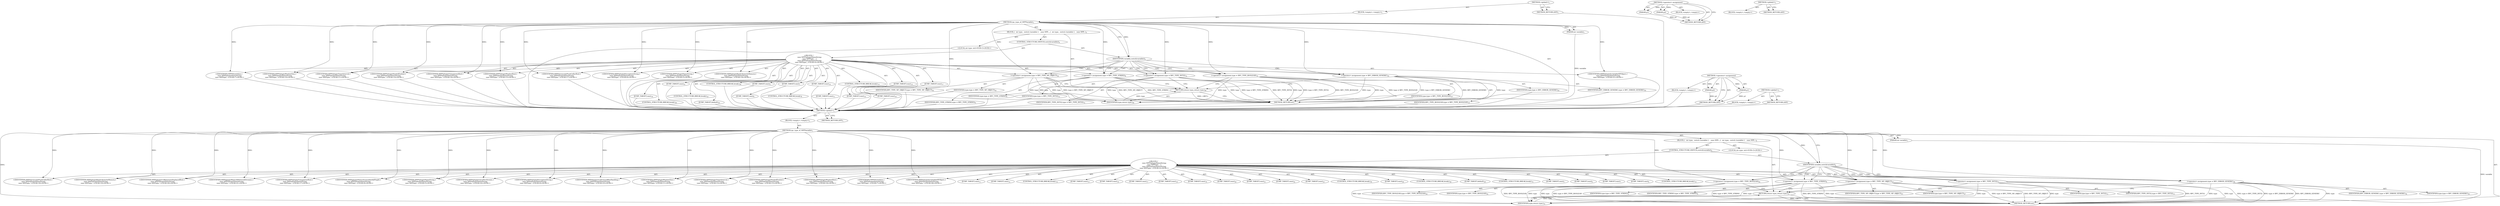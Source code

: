 digraph "&lt;global&gt;" {
vulnerable_6 [label=<(METHOD,&lt;global&gt;)<SUB>1</SUB>>];
vulnerable_7 [label=<(BLOCK,&lt;empty&gt;,&lt;empty&gt;)<SUB>1</SUB>>];
vulnerable_8 [label=<(METHOD,rpc_type_of_NPPVariable)<SUB>1</SUB>>];
vulnerable_9 [label=<(PARAM,int variable)<SUB>1</SUB>>];
vulnerable_10 [label=<(BLOCK,{
  int type;
  switch (variable) {
   case NPP...,{
  int type;
  switch (variable) {
   case NPP...)<SUB>2</SUB>>];
vulnerable_11 [label="<(LOCAL,int type: int)<SUB>3</SUB>>"];
vulnerable_12 [label=<(CONTROL_STRUCTURE,SWITCH,switch(variable))<SUB>4</SUB>>];
vulnerable_13 [label=<(IDENTIFIER,variable,switch(variable))<SUB>4</SUB>>];
vulnerable_14 [label="<(BLOCK,{
   case NPPVpluginNameString:
   case NPPVplu...,{
   case NPPVpluginNameString:
   case NPPVplu...)<SUB>4</SUB>>"];
vulnerable_15 [label=<(JUMP_TARGET,case)<SUB>5</SUB>>];
vulnerable_16 [label="<(IDENTIFIER,NPPVpluginNameString,{
   case NPPVpluginNameString:
   case NPPVplu...)<SUB>5</SUB>>"];
vulnerable_17 [label=<(JUMP_TARGET,case)<SUB>6</SUB>>];
vulnerable_18 [label="<(IDENTIFIER,NPPVpluginDescriptionString,{
   case NPPVpluginNameString:
   case NPPVplu...)<SUB>6</SUB>>"];
vulnerable_19 [label=<(JUMP_TARGET,case)<SUB>7</SUB>>];
vulnerable_20 [label="<(IDENTIFIER,NPPVformValue,{
   case NPPVpluginNameString:
   case NPPVplu...)<SUB>7</SUB>>"];
vulnerable_21 [label=<(&lt;operator&gt;.assignment,type = RPC_TYPE_STRING)<SUB>8</SUB>>];
vulnerable_22 [label=<(IDENTIFIER,type,type = RPC_TYPE_STRING)<SUB>8</SUB>>];
vulnerable_23 [label=<(IDENTIFIER,RPC_TYPE_STRING,type = RPC_TYPE_STRING)<SUB>8</SUB>>];
vulnerable_24 [label=<(CONTROL_STRUCTURE,BREAK,break;)<SUB>9</SUB>>];
vulnerable_25 [label=<(JUMP_TARGET,case)<SUB>10</SUB>>];
vulnerable_26 [label="<(IDENTIFIER,NPPVpluginWindowSize,{
   case NPPVpluginNameString:
   case NPPVplu...)<SUB>10</SUB>>"];
vulnerable_27 [label=<(JUMP_TARGET,case)<SUB>11</SUB>>];
vulnerable_28 [label="<(IDENTIFIER,NPPVpluginTimerInterval,{
   case NPPVpluginNameString:
   case NPPVplu...)<SUB>11</SUB>>"];
vulnerable_29 [label=<(&lt;operator&gt;.assignment,type = RPC_TYPE_INT32)<SUB>12</SUB>>];
vulnerable_30 [label=<(IDENTIFIER,type,type = RPC_TYPE_INT32)<SUB>12</SUB>>];
vulnerable_31 [label=<(IDENTIFIER,RPC_TYPE_INT32,type = RPC_TYPE_INT32)<SUB>12</SUB>>];
vulnerable_32 [label=<(CONTROL_STRUCTURE,BREAK,break;)<SUB>13</SUB>>];
vulnerable_33 [label=<(JUMP_TARGET,case)<SUB>14</SUB>>];
vulnerable_34 [label="<(IDENTIFIER,NPPVpluginNeedsXEmbed,{
   case NPPVpluginNameString:
   case NPPVplu...)<SUB>14</SUB>>"];
vulnerable_35 [label=<(JUMP_TARGET,case)<SUB>15</SUB>>];
vulnerable_36 [label="<(IDENTIFIER,NPPVpluginWindowBool,{
   case NPPVpluginNameString:
   case NPPVplu...)<SUB>15</SUB>>"];
vulnerable_37 [label=<(JUMP_TARGET,case)<SUB>16</SUB>>];
vulnerable_38 [label="<(IDENTIFIER,NPPVpluginTransparentBool,{
   case NPPVpluginNameString:
   case NPPVplu...)<SUB>16</SUB>>"];
vulnerable_39 [label=<(JUMP_TARGET,case)<SUB>17</SUB>>];
vulnerable_40 [label="<(IDENTIFIER,NPPVjavascriptPushCallerBool,{
   case NPPVpluginNameString:
   case NPPVplu...)<SUB>17</SUB>>"];
vulnerable_41 [label=<(JUMP_TARGET,case)<SUB>18</SUB>>];
vulnerable_42 [label="<(IDENTIFIER,NPPVpluginKeepLibraryInMemory,{
   case NPPVpluginNameString:
   case NPPVplu...)<SUB>18</SUB>>"];
vulnerable_43 [label=<(&lt;operator&gt;.assignment,type = RPC_TYPE_BOOLEAN)<SUB>19</SUB>>];
vulnerable_44 [label=<(IDENTIFIER,type,type = RPC_TYPE_BOOLEAN)<SUB>19</SUB>>];
vulnerable_45 [label=<(IDENTIFIER,RPC_TYPE_BOOLEAN,type = RPC_TYPE_BOOLEAN)<SUB>19</SUB>>];
vulnerable_46 [label=<(CONTROL_STRUCTURE,BREAK,break;)<SUB>20</SUB>>];
vulnerable_47 [label=<(JUMP_TARGET,case)<SUB>21</SUB>>];
vulnerable_48 [label="<(IDENTIFIER,NPPVpluginScriptableNPObject,{
   case NPPVpluginNameString:
   case NPPVplu...)<SUB>21</SUB>>"];
vulnerable_49 [label=<(&lt;operator&gt;.assignment,type = RPC_TYPE_NP_OBJECT)<SUB>22</SUB>>];
vulnerable_50 [label=<(IDENTIFIER,type,type = RPC_TYPE_NP_OBJECT)<SUB>22</SUB>>];
vulnerable_51 [label=<(IDENTIFIER,RPC_TYPE_NP_OBJECT,type = RPC_TYPE_NP_OBJECT)<SUB>22</SUB>>];
vulnerable_52 [label=<(CONTROL_STRUCTURE,BREAK,break;)<SUB>23</SUB>>];
vulnerable_53 [label=<(JUMP_TARGET,default)<SUB>24</SUB>>];
vulnerable_54 [label=<(&lt;operator&gt;.assignment,type = RPC_ERROR_GENERIC)<SUB>25</SUB>>];
vulnerable_55 [label=<(IDENTIFIER,type,type = RPC_ERROR_GENERIC)<SUB>25</SUB>>];
vulnerable_56 [label=<(IDENTIFIER,RPC_ERROR_GENERIC,type = RPC_ERROR_GENERIC)<SUB>25</SUB>>];
vulnerable_57 [label=<(CONTROL_STRUCTURE,BREAK,break;)<SUB>26</SUB>>];
vulnerable_58 [label=<(RETURN,return type;,return type;)<SUB>28</SUB>>];
vulnerable_59 [label=<(IDENTIFIER,type,return type;)<SUB>28</SUB>>];
vulnerable_60 [label=<(METHOD_RETURN,int)<SUB>1</SUB>>];
vulnerable_62 [label=<(METHOD_RETURN,ANY)<SUB>1</SUB>>];
vulnerable_77 [label=<(METHOD,&lt;operator&gt;.assignment)>];
vulnerable_78 [label=<(PARAM,p1)>];
vulnerable_79 [label=<(PARAM,p2)>];
vulnerable_80 [label=<(BLOCK,&lt;empty&gt;,&lt;empty&gt;)>];
vulnerable_81 [label=<(METHOD_RETURN,ANY)>];
vulnerable_71 [label=<(METHOD,&lt;global&gt;)<SUB>1</SUB>>];
vulnerable_72 [label=<(BLOCK,&lt;empty&gt;,&lt;empty&gt;)>];
vulnerable_73 [label=<(METHOD_RETURN,ANY)>];
fixed_6 [label=<(METHOD,&lt;global&gt;)<SUB>1</SUB>>];
fixed_7 [label=<(BLOCK,&lt;empty&gt;,&lt;empty&gt;)<SUB>1</SUB>>];
fixed_8 [label=<(METHOD,rpc_type_of_NPPVariable)<SUB>1</SUB>>];
fixed_9 [label=<(PARAM,int variable)<SUB>1</SUB>>];
fixed_10 [label=<(BLOCK,{
  int type;
  switch (variable) {
   case NPP...,{
  int type;
  switch (variable) {
   case NPP...)<SUB>2</SUB>>];
fixed_11 [label="<(LOCAL,int type: int)<SUB>3</SUB>>"];
fixed_12 [label=<(CONTROL_STRUCTURE,SWITCH,switch(variable))<SUB>4</SUB>>];
fixed_13 [label=<(IDENTIFIER,variable,switch(variable))<SUB>4</SUB>>];
fixed_14 [label="<(BLOCK,{
   case NPPVpluginNameString:
   case NPPVplu...,{
   case NPPVpluginNameString:
   case NPPVplu...)<SUB>4</SUB>>"];
fixed_15 [label=<(JUMP_TARGET,case)<SUB>5</SUB>>];
fixed_16 [label="<(IDENTIFIER,NPPVpluginNameString,{
   case NPPVpluginNameString:
   case NPPVplu...)<SUB>5</SUB>>"];
fixed_17 [label=<(JUMP_TARGET,case)<SUB>6</SUB>>];
fixed_18 [label="<(IDENTIFIER,NPPVpluginDescriptionString,{
   case NPPVpluginNameString:
   case NPPVplu...)<SUB>6</SUB>>"];
fixed_19 [label=<(JUMP_TARGET,case)<SUB>7</SUB>>];
fixed_20 [label="<(IDENTIFIER,NPPVformValue,{
   case NPPVpluginNameString:
   case NPPVplu...)<SUB>7</SUB>>"];
fixed_21 [label=<(JUMP_TARGET,case)<SUB>8</SUB>>];
fixed_22 [label="<(IDENTIFIER,NPPVpluginNativeAccessibleAtkPlugId,{
   case NPPVpluginNameString:
   case NPPVplu...)<SUB>8</SUB>>"];
fixed_23 [label=<(&lt;operator&gt;.assignment,type = RPC_TYPE_STRING)<SUB>9</SUB>>];
fixed_24 [label=<(IDENTIFIER,type,type = RPC_TYPE_STRING)<SUB>9</SUB>>];
fixed_25 [label=<(IDENTIFIER,RPC_TYPE_STRING,type = RPC_TYPE_STRING)<SUB>9</SUB>>];
fixed_26 [label=<(CONTROL_STRUCTURE,BREAK,break;)<SUB>10</SUB>>];
fixed_27 [label=<(JUMP_TARGET,case)<SUB>11</SUB>>];
fixed_28 [label="<(IDENTIFIER,NPPVpluginWindowSize,{
   case NPPVpluginNameString:
   case NPPVplu...)<SUB>11</SUB>>"];
fixed_29 [label=<(JUMP_TARGET,case)<SUB>12</SUB>>];
fixed_30 [label="<(IDENTIFIER,NPPVpluginTimerInterval,{
   case NPPVpluginNameString:
   case NPPVplu...)<SUB>12</SUB>>"];
fixed_31 [label=<(&lt;operator&gt;.assignment,type = RPC_TYPE_INT32)<SUB>13</SUB>>];
fixed_32 [label=<(IDENTIFIER,type,type = RPC_TYPE_INT32)<SUB>13</SUB>>];
fixed_33 [label=<(IDENTIFIER,RPC_TYPE_INT32,type = RPC_TYPE_INT32)<SUB>13</SUB>>];
fixed_34 [label=<(CONTROL_STRUCTURE,BREAK,break;)<SUB>14</SUB>>];
fixed_35 [label=<(JUMP_TARGET,case)<SUB>15</SUB>>];
fixed_36 [label="<(IDENTIFIER,NPPVpluginNeedsXEmbed,{
   case NPPVpluginNameString:
   case NPPVplu...)<SUB>15</SUB>>"];
fixed_37 [label=<(JUMP_TARGET,case)<SUB>16</SUB>>];
fixed_38 [label="<(IDENTIFIER,NPPVpluginWindowBool,{
   case NPPVpluginNameString:
   case NPPVplu...)<SUB>16</SUB>>"];
fixed_39 [label=<(JUMP_TARGET,case)<SUB>17</SUB>>];
fixed_40 [label="<(IDENTIFIER,NPPVpluginTransparentBool,{
   case NPPVpluginNameString:
   case NPPVplu...)<SUB>17</SUB>>"];
fixed_41 [label=<(JUMP_TARGET,case)<SUB>18</SUB>>];
fixed_42 [label="<(IDENTIFIER,NPPVjavascriptPushCallerBool,{
   case NPPVpluginNameString:
   case NPPVplu...)<SUB>18</SUB>>"];
fixed_43 [label=<(JUMP_TARGET,case)<SUB>19</SUB>>];
fixed_44 [label="<(IDENTIFIER,NPPVpluginKeepLibraryInMemory,{
   case NPPVpluginNameString:
   case NPPVplu...)<SUB>19</SUB>>"];
fixed_45 [label=<(JUMP_TARGET,case)<SUB>20</SUB>>];
fixed_46 [label="<(IDENTIFIER,NPPVpluginUrlRequestsDisplayedBool,{
   case NPPVpluginNameString:
   case NPPVplu...)<SUB>20</SUB>>"];
fixed_47 [label=<(JUMP_TARGET,case)<SUB>21</SUB>>];
fixed_48 [label="<(IDENTIFIER,NPPVpluginWantsAllNetworkStreams,{
   case NPPVpluginNameString:
   case NPPVplu...)<SUB>21</SUB>>"];
fixed_49 [label=<(JUMP_TARGET,case)<SUB>22</SUB>>];
fixed_50 [label="<(IDENTIFIER,NPPVpluginCancelSrcStream,{
   case NPPVpluginNameString:
   case NPPVplu...)<SUB>22</SUB>>"];
fixed_51 [label=<(JUMP_TARGET,case)<SUB>23</SUB>>];
fixed_52 [label="<(IDENTIFIER,NPPVSupportsAdvancedKeyHandling,{
   case NPPVpluginNameString:
   case NPPVplu...)<SUB>23</SUB>>"];
fixed_53 [label=<(&lt;operator&gt;.assignment,type = RPC_TYPE_BOOLEAN)<SUB>24</SUB>>];
fixed_54 [label=<(IDENTIFIER,type,type = RPC_TYPE_BOOLEAN)<SUB>24</SUB>>];
fixed_55 [label=<(IDENTIFIER,RPC_TYPE_BOOLEAN,type = RPC_TYPE_BOOLEAN)<SUB>24</SUB>>];
fixed_56 [label=<(CONTROL_STRUCTURE,BREAK,break;)<SUB>25</SUB>>];
fixed_57 [label=<(JUMP_TARGET,case)<SUB>26</SUB>>];
fixed_58 [label="<(IDENTIFIER,NPPVpluginScriptableNPObject,{
   case NPPVpluginNameString:
   case NPPVplu...)<SUB>26</SUB>>"];
fixed_59 [label=<(&lt;operator&gt;.assignment,type = RPC_TYPE_NP_OBJECT)<SUB>27</SUB>>];
fixed_60 [label=<(IDENTIFIER,type,type = RPC_TYPE_NP_OBJECT)<SUB>27</SUB>>];
fixed_61 [label=<(IDENTIFIER,RPC_TYPE_NP_OBJECT,type = RPC_TYPE_NP_OBJECT)<SUB>27</SUB>>];
fixed_62 [label=<(CONTROL_STRUCTURE,BREAK,break;)<SUB>28</SUB>>];
fixed_63 [label=<(JUMP_TARGET,default)<SUB>29</SUB>>];
fixed_64 [label=<(&lt;operator&gt;.assignment,type = RPC_ERROR_GENERIC)<SUB>30</SUB>>];
fixed_65 [label=<(IDENTIFIER,type,type = RPC_ERROR_GENERIC)<SUB>30</SUB>>];
fixed_66 [label=<(IDENTIFIER,RPC_ERROR_GENERIC,type = RPC_ERROR_GENERIC)<SUB>30</SUB>>];
fixed_67 [label=<(CONTROL_STRUCTURE,BREAK,break;)<SUB>31</SUB>>];
fixed_68 [label=<(RETURN,return type;,return type;)<SUB>33</SUB>>];
fixed_69 [label=<(IDENTIFIER,type,return type;)<SUB>33</SUB>>];
fixed_70 [label=<(METHOD_RETURN,int)<SUB>1</SUB>>];
fixed_72 [label=<(METHOD_RETURN,ANY)<SUB>1</SUB>>];
fixed_87 [label=<(METHOD,&lt;operator&gt;.assignment)>];
fixed_88 [label=<(PARAM,p1)>];
fixed_89 [label=<(PARAM,p2)>];
fixed_90 [label=<(BLOCK,&lt;empty&gt;,&lt;empty&gt;)>];
fixed_91 [label=<(METHOD_RETURN,ANY)>];
fixed_81 [label=<(METHOD,&lt;global&gt;)<SUB>1</SUB>>];
fixed_82 [label=<(BLOCK,&lt;empty&gt;,&lt;empty&gt;)>];
fixed_83 [label=<(METHOD_RETURN,ANY)>];
vulnerable_6 -> vulnerable_7  [key=0, label="AST: "];
vulnerable_6 -> vulnerable_62  [key=0, label="AST: "];
vulnerable_6 -> vulnerable_62  [key=1, label="CFG: "];
vulnerable_7 -> vulnerable_8  [key=0, label="AST: "];
vulnerable_8 -> vulnerable_9  [key=0, label="AST: "];
vulnerable_8 -> vulnerable_9  [key=1, label="DDG: "];
vulnerable_8 -> vulnerable_10  [key=0, label="AST: "];
vulnerable_8 -> vulnerable_60  [key=0, label="AST: "];
vulnerable_8 -> vulnerable_13  [key=0, label="CFG: "];
vulnerable_8 -> vulnerable_13  [key=1, label="DDG: "];
vulnerable_8 -> vulnerable_59  [key=0, label="DDG: "];
vulnerable_8 -> vulnerable_16  [key=0, label="DDG: "];
vulnerable_8 -> vulnerable_18  [key=0, label="DDG: "];
vulnerable_8 -> vulnerable_20  [key=0, label="DDG: "];
vulnerable_8 -> vulnerable_21  [key=0, label="DDG: "];
vulnerable_8 -> vulnerable_26  [key=0, label="DDG: "];
vulnerable_8 -> vulnerable_28  [key=0, label="DDG: "];
vulnerable_8 -> vulnerable_29  [key=0, label="DDG: "];
vulnerable_8 -> vulnerable_34  [key=0, label="DDG: "];
vulnerable_8 -> vulnerable_36  [key=0, label="DDG: "];
vulnerable_8 -> vulnerable_38  [key=0, label="DDG: "];
vulnerable_8 -> vulnerable_40  [key=0, label="DDG: "];
vulnerable_8 -> vulnerable_42  [key=0, label="DDG: "];
vulnerable_8 -> vulnerable_43  [key=0, label="DDG: "];
vulnerable_8 -> vulnerable_48  [key=0, label="DDG: "];
vulnerable_8 -> vulnerable_49  [key=0, label="DDG: "];
vulnerable_8 -> vulnerable_54  [key=0, label="DDG: "];
vulnerable_9 -> vulnerable_60  [key=0, label="DDG: variable"];
vulnerable_10 -> vulnerable_11  [key=0, label="AST: "];
vulnerable_10 -> vulnerable_12  [key=0, label="AST: "];
vulnerable_10 -> vulnerable_58  [key=0, label="AST: "];
vulnerable_11 -> fixed_6  [key=0];
vulnerable_12 -> vulnerable_13  [key=0, label="AST: "];
vulnerable_12 -> vulnerable_14  [key=0, label="AST: "];
vulnerable_13 -> vulnerable_21  [key=0, label="CFG: "];
vulnerable_13 -> vulnerable_21  [key=1, label="CDG: "];
vulnerable_13 -> vulnerable_29  [key=0, label="CFG: "];
vulnerable_13 -> vulnerable_29  [key=1, label="CDG: "];
vulnerable_13 -> vulnerable_43  [key=0, label="CFG: "];
vulnerable_13 -> vulnerable_43  [key=1, label="CDG: "];
vulnerable_13 -> vulnerable_49  [key=0, label="CFG: "];
vulnerable_13 -> vulnerable_49  [key=1, label="CDG: "];
vulnerable_13 -> vulnerable_54  [key=0, label="CFG: "];
vulnerable_13 -> vulnerable_54  [key=1, label="CDG: "];
vulnerable_14 -> vulnerable_15  [key=0, label="AST: "];
vulnerable_14 -> vulnerable_16  [key=0, label="AST: "];
vulnerable_14 -> vulnerable_17  [key=0, label="AST: "];
vulnerable_14 -> vulnerable_18  [key=0, label="AST: "];
vulnerable_14 -> vulnerable_19  [key=0, label="AST: "];
vulnerable_14 -> vulnerable_20  [key=0, label="AST: "];
vulnerable_14 -> vulnerable_21  [key=0, label="AST: "];
vulnerable_14 -> vulnerable_24  [key=0, label="AST: "];
vulnerable_14 -> vulnerable_25  [key=0, label="AST: "];
vulnerable_14 -> vulnerable_26  [key=0, label="AST: "];
vulnerable_14 -> vulnerable_27  [key=0, label="AST: "];
vulnerable_14 -> vulnerable_28  [key=0, label="AST: "];
vulnerable_14 -> vulnerable_29  [key=0, label="AST: "];
vulnerable_14 -> vulnerable_32  [key=0, label="AST: "];
vulnerable_14 -> vulnerable_33  [key=0, label="AST: "];
vulnerable_14 -> vulnerable_34  [key=0, label="AST: "];
vulnerable_14 -> vulnerable_35  [key=0, label="AST: "];
vulnerable_14 -> vulnerable_36  [key=0, label="AST: "];
vulnerable_14 -> vulnerable_37  [key=0, label="AST: "];
vulnerable_14 -> vulnerable_38  [key=0, label="AST: "];
vulnerable_14 -> vulnerable_39  [key=0, label="AST: "];
vulnerable_14 -> vulnerable_40  [key=0, label="AST: "];
vulnerable_14 -> vulnerable_41  [key=0, label="AST: "];
vulnerable_14 -> vulnerable_42  [key=0, label="AST: "];
vulnerable_14 -> vulnerable_43  [key=0, label="AST: "];
vulnerable_14 -> vulnerable_46  [key=0, label="AST: "];
vulnerable_14 -> vulnerable_47  [key=0, label="AST: "];
vulnerable_14 -> vulnerable_48  [key=0, label="AST: "];
vulnerable_14 -> vulnerable_49  [key=0, label="AST: "];
vulnerable_14 -> vulnerable_52  [key=0, label="AST: "];
vulnerable_14 -> vulnerable_53  [key=0, label="AST: "];
vulnerable_14 -> vulnerable_54  [key=0, label="AST: "];
vulnerable_14 -> vulnerable_57  [key=0, label="AST: "];
vulnerable_15 -> fixed_6  [key=0];
vulnerable_16 -> fixed_6  [key=0];
vulnerable_17 -> fixed_6  [key=0];
vulnerable_18 -> fixed_6  [key=0];
vulnerable_19 -> fixed_6  [key=0];
vulnerable_20 -> fixed_6  [key=0];
vulnerable_21 -> vulnerable_22  [key=0, label="AST: "];
vulnerable_21 -> vulnerable_23  [key=0, label="AST: "];
vulnerable_21 -> vulnerable_58  [key=0, label="CFG: "];
vulnerable_21 -> vulnerable_60  [key=0, label="DDG: type"];
vulnerable_21 -> vulnerable_60  [key=1, label="DDG: type = RPC_TYPE_STRING"];
vulnerable_21 -> vulnerable_60  [key=2, label="DDG: RPC_TYPE_STRING"];
vulnerable_21 -> vulnerable_59  [key=0, label="DDG: type"];
vulnerable_22 -> fixed_6  [key=0];
vulnerable_23 -> fixed_6  [key=0];
vulnerable_24 -> fixed_6  [key=0];
vulnerable_25 -> fixed_6  [key=0];
vulnerable_26 -> fixed_6  [key=0];
vulnerable_27 -> fixed_6  [key=0];
vulnerable_28 -> fixed_6  [key=0];
vulnerable_29 -> vulnerable_30  [key=0, label="AST: "];
vulnerable_29 -> vulnerable_31  [key=0, label="AST: "];
vulnerable_29 -> vulnerable_58  [key=0, label="CFG: "];
vulnerable_29 -> vulnerable_60  [key=0, label="DDG: type"];
vulnerable_29 -> vulnerable_60  [key=1, label="DDG: type = RPC_TYPE_INT32"];
vulnerable_29 -> vulnerable_60  [key=2, label="DDG: RPC_TYPE_INT32"];
vulnerable_29 -> vulnerable_59  [key=0, label="DDG: type"];
vulnerable_30 -> fixed_6  [key=0];
vulnerable_31 -> fixed_6  [key=0];
vulnerable_32 -> fixed_6  [key=0];
vulnerable_33 -> fixed_6  [key=0];
vulnerable_34 -> fixed_6  [key=0];
vulnerable_35 -> fixed_6  [key=0];
vulnerable_36 -> fixed_6  [key=0];
vulnerable_37 -> fixed_6  [key=0];
vulnerable_38 -> fixed_6  [key=0];
vulnerable_39 -> fixed_6  [key=0];
vulnerable_40 -> fixed_6  [key=0];
vulnerable_41 -> fixed_6  [key=0];
vulnerable_42 -> fixed_6  [key=0];
vulnerable_43 -> vulnerable_44  [key=0, label="AST: "];
vulnerable_43 -> vulnerable_45  [key=0, label="AST: "];
vulnerable_43 -> vulnerable_58  [key=0, label="CFG: "];
vulnerable_43 -> vulnerable_60  [key=0, label="DDG: type"];
vulnerable_43 -> vulnerable_60  [key=1, label="DDG: type = RPC_TYPE_BOOLEAN"];
vulnerable_43 -> vulnerable_60  [key=2, label="DDG: RPC_TYPE_BOOLEAN"];
vulnerable_43 -> vulnerable_59  [key=0, label="DDG: type"];
vulnerable_44 -> fixed_6  [key=0];
vulnerable_45 -> fixed_6  [key=0];
vulnerable_46 -> fixed_6  [key=0];
vulnerable_47 -> fixed_6  [key=0];
vulnerable_48 -> fixed_6  [key=0];
vulnerable_49 -> vulnerable_50  [key=0, label="AST: "];
vulnerable_49 -> vulnerable_51  [key=0, label="AST: "];
vulnerable_49 -> vulnerable_58  [key=0, label="CFG: "];
vulnerable_49 -> vulnerable_60  [key=0, label="DDG: type"];
vulnerable_49 -> vulnerable_60  [key=1, label="DDG: type = RPC_TYPE_NP_OBJECT"];
vulnerable_49 -> vulnerable_60  [key=2, label="DDG: RPC_TYPE_NP_OBJECT"];
vulnerable_49 -> vulnerable_59  [key=0, label="DDG: type"];
vulnerable_50 -> fixed_6  [key=0];
vulnerable_51 -> fixed_6  [key=0];
vulnerable_52 -> fixed_6  [key=0];
vulnerable_53 -> fixed_6  [key=0];
vulnerable_54 -> vulnerable_55  [key=0, label="AST: "];
vulnerable_54 -> vulnerable_56  [key=0, label="AST: "];
vulnerable_54 -> vulnerable_58  [key=0, label="CFG: "];
vulnerable_54 -> vulnerable_60  [key=0, label="DDG: type"];
vulnerable_54 -> vulnerable_60  [key=1, label="DDG: type = RPC_ERROR_GENERIC"];
vulnerable_54 -> vulnerable_60  [key=2, label="DDG: RPC_ERROR_GENERIC"];
vulnerable_54 -> vulnerable_59  [key=0, label="DDG: type"];
vulnerable_55 -> fixed_6  [key=0];
vulnerable_56 -> fixed_6  [key=0];
vulnerable_57 -> fixed_6  [key=0];
vulnerable_58 -> vulnerable_59  [key=0, label="AST: "];
vulnerable_58 -> vulnerable_60  [key=0, label="CFG: "];
vulnerable_58 -> vulnerable_60  [key=1, label="DDG: &lt;RET&gt;"];
vulnerable_59 -> vulnerable_58  [key=0, label="DDG: type"];
vulnerable_60 -> fixed_6  [key=0];
vulnerable_62 -> fixed_6  [key=0];
vulnerable_77 -> vulnerable_78  [key=0, label="AST: "];
vulnerable_77 -> vulnerable_78  [key=1, label="DDG: "];
vulnerable_77 -> vulnerable_80  [key=0, label="AST: "];
vulnerable_77 -> vulnerable_79  [key=0, label="AST: "];
vulnerable_77 -> vulnerable_79  [key=1, label="DDG: "];
vulnerable_77 -> vulnerable_81  [key=0, label="AST: "];
vulnerable_77 -> vulnerable_81  [key=1, label="CFG: "];
vulnerable_78 -> vulnerable_81  [key=0, label="DDG: p1"];
vulnerable_79 -> vulnerable_81  [key=0, label="DDG: p2"];
vulnerable_80 -> fixed_6  [key=0];
vulnerable_81 -> fixed_6  [key=0];
vulnerable_71 -> vulnerable_72  [key=0, label="AST: "];
vulnerable_71 -> vulnerable_73  [key=0, label="AST: "];
vulnerable_71 -> vulnerable_73  [key=1, label="CFG: "];
vulnerable_72 -> fixed_6  [key=0];
vulnerable_73 -> fixed_6  [key=0];
fixed_6 -> fixed_7  [key=0, label="AST: "];
fixed_6 -> fixed_72  [key=0, label="AST: "];
fixed_6 -> fixed_72  [key=1, label="CFG: "];
fixed_7 -> fixed_8  [key=0, label="AST: "];
fixed_8 -> fixed_9  [key=0, label="AST: "];
fixed_8 -> fixed_9  [key=1, label="DDG: "];
fixed_8 -> fixed_10  [key=0, label="AST: "];
fixed_8 -> fixed_70  [key=0, label="AST: "];
fixed_8 -> fixed_13  [key=0, label="CFG: "];
fixed_8 -> fixed_13  [key=1, label="DDG: "];
fixed_8 -> fixed_69  [key=0, label="DDG: "];
fixed_8 -> fixed_16  [key=0, label="DDG: "];
fixed_8 -> fixed_18  [key=0, label="DDG: "];
fixed_8 -> fixed_20  [key=0, label="DDG: "];
fixed_8 -> fixed_22  [key=0, label="DDG: "];
fixed_8 -> fixed_23  [key=0, label="DDG: "];
fixed_8 -> fixed_28  [key=0, label="DDG: "];
fixed_8 -> fixed_30  [key=0, label="DDG: "];
fixed_8 -> fixed_31  [key=0, label="DDG: "];
fixed_8 -> fixed_36  [key=0, label="DDG: "];
fixed_8 -> fixed_38  [key=0, label="DDG: "];
fixed_8 -> fixed_40  [key=0, label="DDG: "];
fixed_8 -> fixed_42  [key=0, label="DDG: "];
fixed_8 -> fixed_44  [key=0, label="DDG: "];
fixed_8 -> fixed_46  [key=0, label="DDG: "];
fixed_8 -> fixed_48  [key=0, label="DDG: "];
fixed_8 -> fixed_50  [key=0, label="DDG: "];
fixed_8 -> fixed_52  [key=0, label="DDG: "];
fixed_8 -> fixed_53  [key=0, label="DDG: "];
fixed_8 -> fixed_58  [key=0, label="DDG: "];
fixed_8 -> fixed_59  [key=0, label="DDG: "];
fixed_8 -> fixed_64  [key=0, label="DDG: "];
fixed_9 -> fixed_70  [key=0, label="DDG: variable"];
fixed_10 -> fixed_11  [key=0, label="AST: "];
fixed_10 -> fixed_12  [key=0, label="AST: "];
fixed_10 -> fixed_68  [key=0, label="AST: "];
fixed_12 -> fixed_13  [key=0, label="AST: "];
fixed_12 -> fixed_14  [key=0, label="AST: "];
fixed_13 -> fixed_23  [key=0, label="CFG: "];
fixed_13 -> fixed_23  [key=1, label="CDG: "];
fixed_13 -> fixed_31  [key=0, label="CFG: "];
fixed_13 -> fixed_31  [key=1, label="CDG: "];
fixed_13 -> fixed_53  [key=0, label="CFG: "];
fixed_13 -> fixed_53  [key=1, label="CDG: "];
fixed_13 -> fixed_59  [key=0, label="CFG: "];
fixed_13 -> fixed_59  [key=1, label="CDG: "];
fixed_13 -> fixed_64  [key=0, label="CFG: "];
fixed_13 -> fixed_64  [key=1, label="CDG: "];
fixed_14 -> fixed_15  [key=0, label="AST: "];
fixed_14 -> fixed_16  [key=0, label="AST: "];
fixed_14 -> fixed_17  [key=0, label="AST: "];
fixed_14 -> fixed_18  [key=0, label="AST: "];
fixed_14 -> fixed_19  [key=0, label="AST: "];
fixed_14 -> fixed_20  [key=0, label="AST: "];
fixed_14 -> fixed_21  [key=0, label="AST: "];
fixed_14 -> fixed_22  [key=0, label="AST: "];
fixed_14 -> fixed_23  [key=0, label="AST: "];
fixed_14 -> fixed_26  [key=0, label="AST: "];
fixed_14 -> fixed_27  [key=0, label="AST: "];
fixed_14 -> fixed_28  [key=0, label="AST: "];
fixed_14 -> fixed_29  [key=0, label="AST: "];
fixed_14 -> fixed_30  [key=0, label="AST: "];
fixed_14 -> fixed_31  [key=0, label="AST: "];
fixed_14 -> fixed_34  [key=0, label="AST: "];
fixed_14 -> fixed_35  [key=0, label="AST: "];
fixed_14 -> fixed_36  [key=0, label="AST: "];
fixed_14 -> fixed_37  [key=0, label="AST: "];
fixed_14 -> fixed_38  [key=0, label="AST: "];
fixed_14 -> fixed_39  [key=0, label="AST: "];
fixed_14 -> fixed_40  [key=0, label="AST: "];
fixed_14 -> fixed_41  [key=0, label="AST: "];
fixed_14 -> fixed_42  [key=0, label="AST: "];
fixed_14 -> fixed_43  [key=0, label="AST: "];
fixed_14 -> fixed_44  [key=0, label="AST: "];
fixed_14 -> fixed_45  [key=0, label="AST: "];
fixed_14 -> fixed_46  [key=0, label="AST: "];
fixed_14 -> fixed_47  [key=0, label="AST: "];
fixed_14 -> fixed_48  [key=0, label="AST: "];
fixed_14 -> fixed_49  [key=0, label="AST: "];
fixed_14 -> fixed_50  [key=0, label="AST: "];
fixed_14 -> fixed_51  [key=0, label="AST: "];
fixed_14 -> fixed_52  [key=0, label="AST: "];
fixed_14 -> fixed_53  [key=0, label="AST: "];
fixed_14 -> fixed_56  [key=0, label="AST: "];
fixed_14 -> fixed_57  [key=0, label="AST: "];
fixed_14 -> fixed_58  [key=0, label="AST: "];
fixed_14 -> fixed_59  [key=0, label="AST: "];
fixed_14 -> fixed_62  [key=0, label="AST: "];
fixed_14 -> fixed_63  [key=0, label="AST: "];
fixed_14 -> fixed_64  [key=0, label="AST: "];
fixed_14 -> fixed_67  [key=0, label="AST: "];
fixed_23 -> fixed_24  [key=0, label="AST: "];
fixed_23 -> fixed_25  [key=0, label="AST: "];
fixed_23 -> fixed_68  [key=0, label="CFG: "];
fixed_23 -> fixed_70  [key=0, label="DDG: type"];
fixed_23 -> fixed_70  [key=1, label="DDG: type = RPC_TYPE_STRING"];
fixed_23 -> fixed_70  [key=2, label="DDG: RPC_TYPE_STRING"];
fixed_23 -> fixed_69  [key=0, label="DDG: type"];
fixed_31 -> fixed_32  [key=0, label="AST: "];
fixed_31 -> fixed_33  [key=0, label="AST: "];
fixed_31 -> fixed_68  [key=0, label="CFG: "];
fixed_31 -> fixed_70  [key=0, label="DDG: type"];
fixed_31 -> fixed_70  [key=1, label="DDG: type = RPC_TYPE_INT32"];
fixed_31 -> fixed_70  [key=2, label="DDG: RPC_TYPE_INT32"];
fixed_31 -> fixed_69  [key=0, label="DDG: type"];
fixed_53 -> fixed_54  [key=0, label="AST: "];
fixed_53 -> fixed_55  [key=0, label="AST: "];
fixed_53 -> fixed_68  [key=0, label="CFG: "];
fixed_53 -> fixed_70  [key=0, label="DDG: type"];
fixed_53 -> fixed_70  [key=1, label="DDG: type = RPC_TYPE_BOOLEAN"];
fixed_53 -> fixed_70  [key=2, label="DDG: RPC_TYPE_BOOLEAN"];
fixed_53 -> fixed_69  [key=0, label="DDG: type"];
fixed_59 -> fixed_60  [key=0, label="AST: "];
fixed_59 -> fixed_61  [key=0, label="AST: "];
fixed_59 -> fixed_68  [key=0, label="CFG: "];
fixed_59 -> fixed_70  [key=0, label="DDG: type"];
fixed_59 -> fixed_70  [key=1, label="DDG: type = RPC_TYPE_NP_OBJECT"];
fixed_59 -> fixed_70  [key=2, label="DDG: RPC_TYPE_NP_OBJECT"];
fixed_59 -> fixed_69  [key=0, label="DDG: type"];
fixed_64 -> fixed_65  [key=0, label="AST: "];
fixed_64 -> fixed_66  [key=0, label="AST: "];
fixed_64 -> fixed_68  [key=0, label="CFG: "];
fixed_64 -> fixed_70  [key=0, label="DDG: type"];
fixed_64 -> fixed_70  [key=1, label="DDG: type = RPC_ERROR_GENERIC"];
fixed_64 -> fixed_70  [key=2, label="DDG: RPC_ERROR_GENERIC"];
fixed_64 -> fixed_69  [key=0, label="DDG: type"];
fixed_68 -> fixed_69  [key=0, label="AST: "];
fixed_68 -> fixed_70  [key=0, label="CFG: "];
fixed_68 -> fixed_70  [key=1, label="DDG: &lt;RET&gt;"];
fixed_69 -> fixed_68  [key=0, label="DDG: type"];
fixed_87 -> fixed_88  [key=0, label="AST: "];
fixed_87 -> fixed_88  [key=1, label="DDG: "];
fixed_87 -> fixed_90  [key=0, label="AST: "];
fixed_87 -> fixed_89  [key=0, label="AST: "];
fixed_87 -> fixed_89  [key=1, label="DDG: "];
fixed_87 -> fixed_91  [key=0, label="AST: "];
fixed_87 -> fixed_91  [key=1, label="CFG: "];
fixed_88 -> fixed_91  [key=0, label="DDG: p1"];
fixed_89 -> fixed_91  [key=0, label="DDG: p2"];
fixed_81 -> fixed_82  [key=0, label="AST: "];
fixed_81 -> fixed_83  [key=0, label="AST: "];
fixed_81 -> fixed_83  [key=1, label="CFG: "];
}
